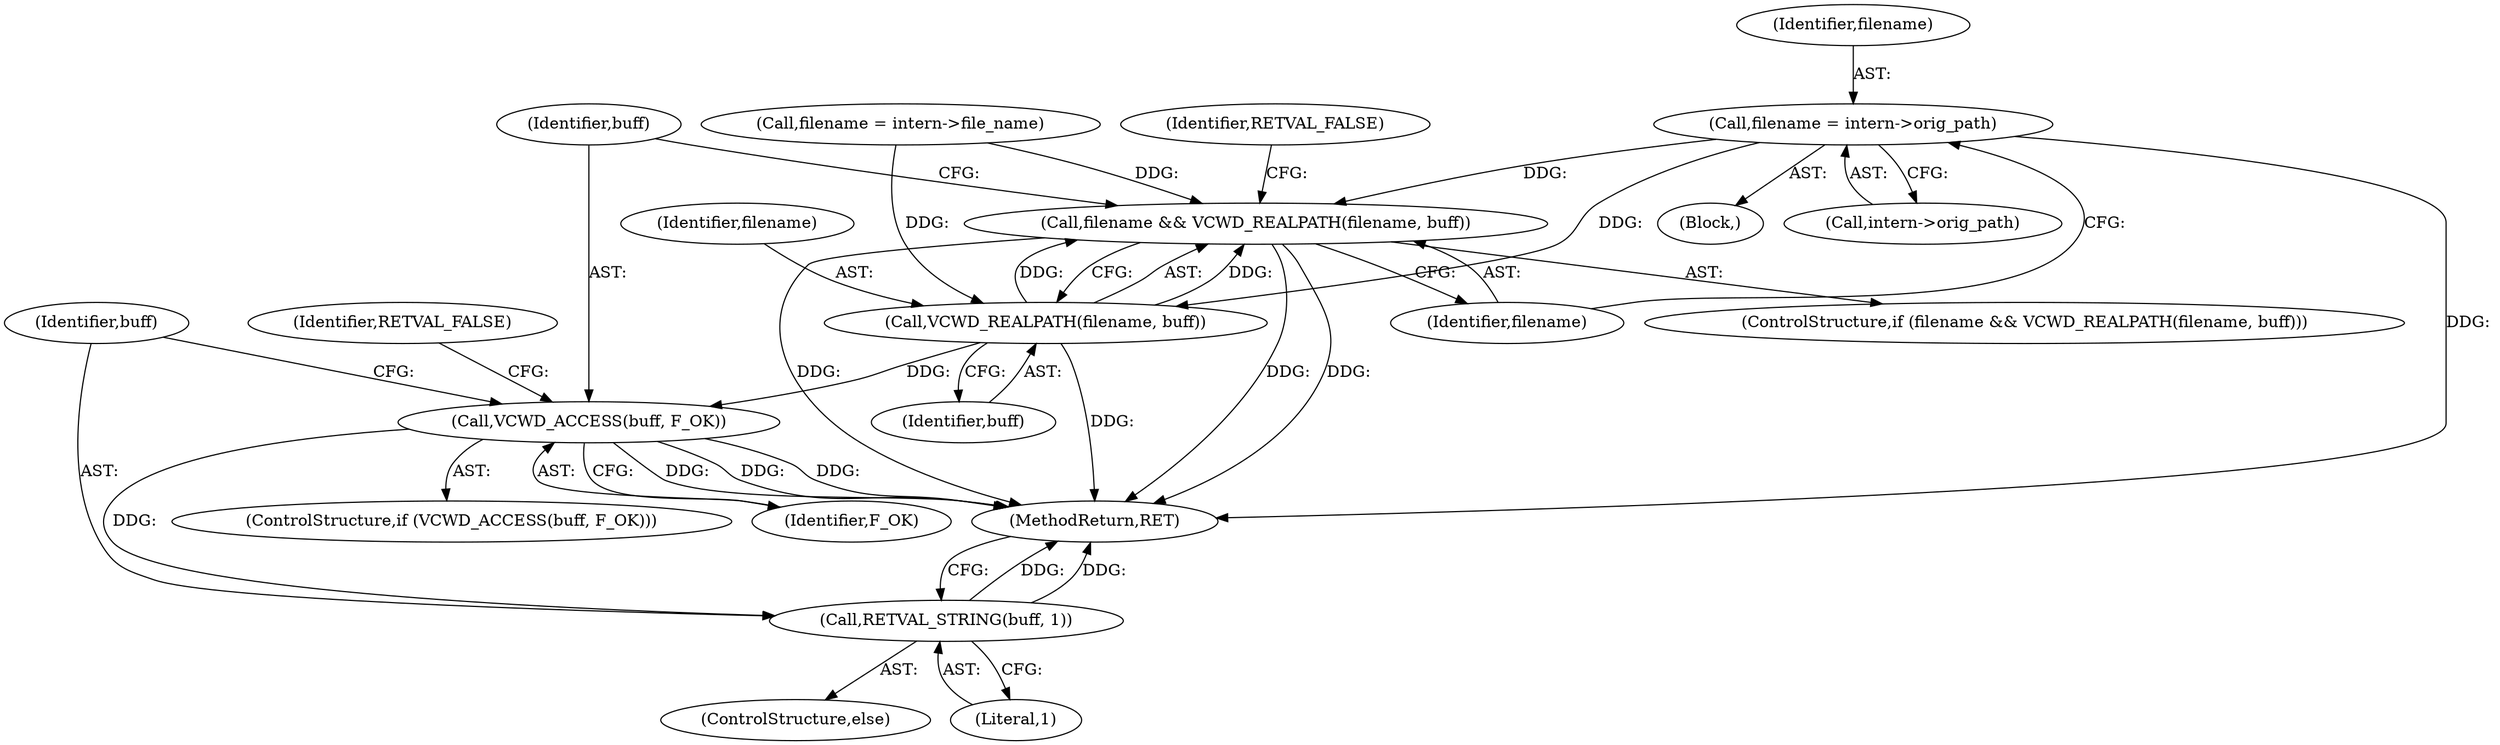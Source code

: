 digraph "0_php-src_7245bff300d3fa8bacbef7897ff080a6f1c23eba?w=1_12@pointer" {
"1000142" [label="(Call,filename = intern->orig_path)"];
"1000155" [label="(Call,filename && VCWD_REALPATH(filename, buff))"];
"1000157" [label="(Call,VCWD_REALPATH(filename, buff))"];
"1000162" [label="(Call,VCWD_ACCESS(buff, F_OK))"];
"1000168" [label="(Call,RETVAL_STRING(buff, 1))"];
"1000166" [label="(Identifier,RETVAL_FALSE)"];
"1000143" [label="(Identifier,filename)"];
"1000167" [label="(ControlStructure,else)"];
"1000155" [label="(Call,filename && VCWD_REALPATH(filename, buff))"];
"1000157" [label="(Call,VCWD_REALPATH(filename, buff))"];
"1000141" [label="(Block,)"];
"1000161" [label="(ControlStructure,if (VCWD_ACCESS(buff, F_OK)))"];
"1000156" [label="(Identifier,filename)"];
"1000142" [label="(Call,filename = intern->orig_path)"];
"1000164" [label="(Identifier,F_OK)"];
"1000169" [label="(Identifier,buff)"];
"1000159" [label="(Identifier,buff)"];
"1000162" [label="(Call,VCWD_ACCESS(buff, F_OK))"];
"1000168" [label="(Call,RETVAL_STRING(buff, 1))"];
"1000163" [label="(Identifier,buff)"];
"1000149" [label="(Call,filename = intern->file_name)"];
"1000154" [label="(ControlStructure,if (filename && VCWD_REALPATH(filename, buff)))"];
"1000174" [label="(MethodReturn,RET)"];
"1000170" [label="(Literal,1)"];
"1000173" [label="(Identifier,RETVAL_FALSE)"];
"1000158" [label="(Identifier,filename)"];
"1000144" [label="(Call,intern->orig_path)"];
"1000142" -> "1000141"  [label="AST: "];
"1000142" -> "1000144"  [label="CFG: "];
"1000143" -> "1000142"  [label="AST: "];
"1000144" -> "1000142"  [label="AST: "];
"1000156" -> "1000142"  [label="CFG: "];
"1000142" -> "1000174"  [label="DDG: "];
"1000142" -> "1000155"  [label="DDG: "];
"1000142" -> "1000157"  [label="DDG: "];
"1000155" -> "1000154"  [label="AST: "];
"1000155" -> "1000156"  [label="CFG: "];
"1000155" -> "1000157"  [label="CFG: "];
"1000156" -> "1000155"  [label="AST: "];
"1000157" -> "1000155"  [label="AST: "];
"1000163" -> "1000155"  [label="CFG: "];
"1000173" -> "1000155"  [label="CFG: "];
"1000155" -> "1000174"  [label="DDG: "];
"1000155" -> "1000174"  [label="DDG: "];
"1000155" -> "1000174"  [label="DDG: "];
"1000157" -> "1000155"  [label="DDG: "];
"1000157" -> "1000155"  [label="DDG: "];
"1000149" -> "1000155"  [label="DDG: "];
"1000157" -> "1000159"  [label="CFG: "];
"1000158" -> "1000157"  [label="AST: "];
"1000159" -> "1000157"  [label="AST: "];
"1000157" -> "1000174"  [label="DDG: "];
"1000149" -> "1000157"  [label="DDG: "];
"1000157" -> "1000162"  [label="DDG: "];
"1000162" -> "1000161"  [label="AST: "];
"1000162" -> "1000164"  [label="CFG: "];
"1000163" -> "1000162"  [label="AST: "];
"1000164" -> "1000162"  [label="AST: "];
"1000166" -> "1000162"  [label="CFG: "];
"1000169" -> "1000162"  [label="CFG: "];
"1000162" -> "1000174"  [label="DDG: "];
"1000162" -> "1000174"  [label="DDG: "];
"1000162" -> "1000174"  [label="DDG: "];
"1000162" -> "1000168"  [label="DDG: "];
"1000168" -> "1000167"  [label="AST: "];
"1000168" -> "1000170"  [label="CFG: "];
"1000169" -> "1000168"  [label="AST: "];
"1000170" -> "1000168"  [label="AST: "];
"1000174" -> "1000168"  [label="CFG: "];
"1000168" -> "1000174"  [label="DDG: "];
"1000168" -> "1000174"  [label="DDG: "];
}
